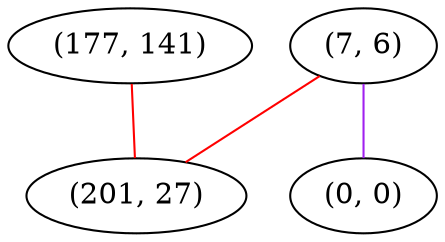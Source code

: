 graph "" {
"(177, 141)";
"(7, 6)";
"(201, 27)";
"(0, 0)";
"(177, 141)" -- "(201, 27)"  [color=red, key=0, weight=1];
"(7, 6)" -- "(201, 27)"  [color=red, key=0, weight=1];
"(7, 6)" -- "(0, 0)"  [color=purple, key=0, weight=4];
}

